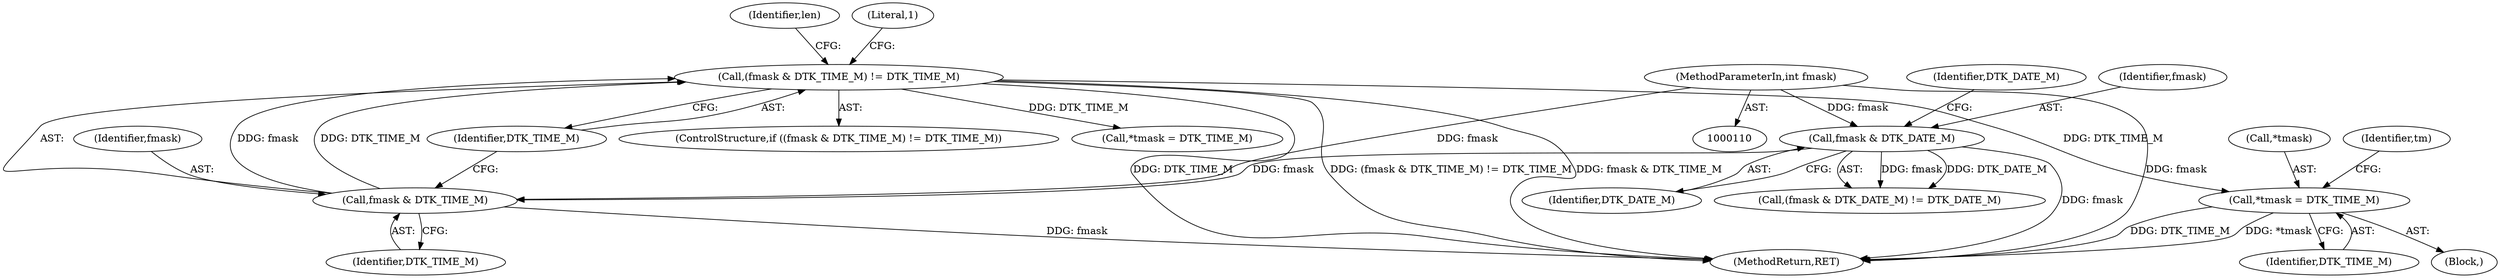 digraph "0_postgres_4318daecc959886d001a6e79c6ea853e8b1dfb4b_0@pointer" {
"1000372" [label="(Call,*tmask = DTK_TIME_M)"];
"1000313" [label="(Call,(fmask & DTK_TIME_M) != DTK_TIME_M)"];
"1000314" [label="(Call,fmask & DTK_TIME_M)"];
"1000165" [label="(Call,fmask & DTK_DATE_M)"];
"1000113" [label="(MethodParameterIn,int fmask)"];
"1000113" [label="(MethodParameterIn,int fmask)"];
"1000165" [label="(Call,fmask & DTK_DATE_M)"];
"1000317" [label="(Identifier,DTK_TIME_M)"];
"1000372" [label="(Call,*tmask = DTK_TIME_M)"];
"1000315" [label="(Identifier,fmask)"];
"1000408" [label="(MethodReturn,RET)"];
"1000164" [label="(Call,(fmask & DTK_DATE_M) != DTK_DATE_M)"];
"1000168" [label="(Identifier,DTK_DATE_M)"];
"1000166" [label="(Identifier,fmask)"];
"1000321" [label="(Identifier,len)"];
"1000312" [label="(ControlStructure,if ((fmask & DTK_TIME_M) != DTK_TIME_M))"];
"1000167" [label="(Identifier,DTK_DATE_M)"];
"1000378" [label="(Identifier,tm)"];
"1000373" [label="(Call,*tmask)"];
"1000314" [label="(Call,fmask & DTK_TIME_M)"];
"1000324" [label="(Call,*tmask = DTK_TIME_M)"];
"1000375" [label="(Identifier,DTK_TIME_M)"];
"1000371" [label="(Block,)"];
"1000313" [label="(Call,(fmask & DTK_TIME_M) != DTK_TIME_M)"];
"1000407" [label="(Literal,1)"];
"1000316" [label="(Identifier,DTK_TIME_M)"];
"1000372" -> "1000371"  [label="AST: "];
"1000372" -> "1000375"  [label="CFG: "];
"1000373" -> "1000372"  [label="AST: "];
"1000375" -> "1000372"  [label="AST: "];
"1000378" -> "1000372"  [label="CFG: "];
"1000372" -> "1000408"  [label="DDG: DTK_TIME_M"];
"1000372" -> "1000408"  [label="DDG: *tmask"];
"1000313" -> "1000372"  [label="DDG: DTK_TIME_M"];
"1000313" -> "1000312"  [label="AST: "];
"1000313" -> "1000317"  [label="CFG: "];
"1000314" -> "1000313"  [label="AST: "];
"1000317" -> "1000313"  [label="AST: "];
"1000321" -> "1000313"  [label="CFG: "];
"1000407" -> "1000313"  [label="CFG: "];
"1000313" -> "1000408"  [label="DDG: (fmask & DTK_TIME_M) != DTK_TIME_M"];
"1000313" -> "1000408"  [label="DDG: fmask & DTK_TIME_M"];
"1000313" -> "1000408"  [label="DDG: DTK_TIME_M"];
"1000314" -> "1000313"  [label="DDG: fmask"];
"1000314" -> "1000313"  [label="DDG: DTK_TIME_M"];
"1000313" -> "1000324"  [label="DDG: DTK_TIME_M"];
"1000314" -> "1000316"  [label="CFG: "];
"1000315" -> "1000314"  [label="AST: "];
"1000316" -> "1000314"  [label="AST: "];
"1000317" -> "1000314"  [label="CFG: "];
"1000314" -> "1000408"  [label="DDG: fmask"];
"1000165" -> "1000314"  [label="DDG: fmask"];
"1000113" -> "1000314"  [label="DDG: fmask"];
"1000165" -> "1000164"  [label="AST: "];
"1000165" -> "1000167"  [label="CFG: "];
"1000166" -> "1000165"  [label="AST: "];
"1000167" -> "1000165"  [label="AST: "];
"1000168" -> "1000165"  [label="CFG: "];
"1000165" -> "1000408"  [label="DDG: fmask"];
"1000165" -> "1000164"  [label="DDG: fmask"];
"1000165" -> "1000164"  [label="DDG: DTK_DATE_M"];
"1000113" -> "1000165"  [label="DDG: fmask"];
"1000113" -> "1000110"  [label="AST: "];
"1000113" -> "1000408"  [label="DDG: fmask"];
}
